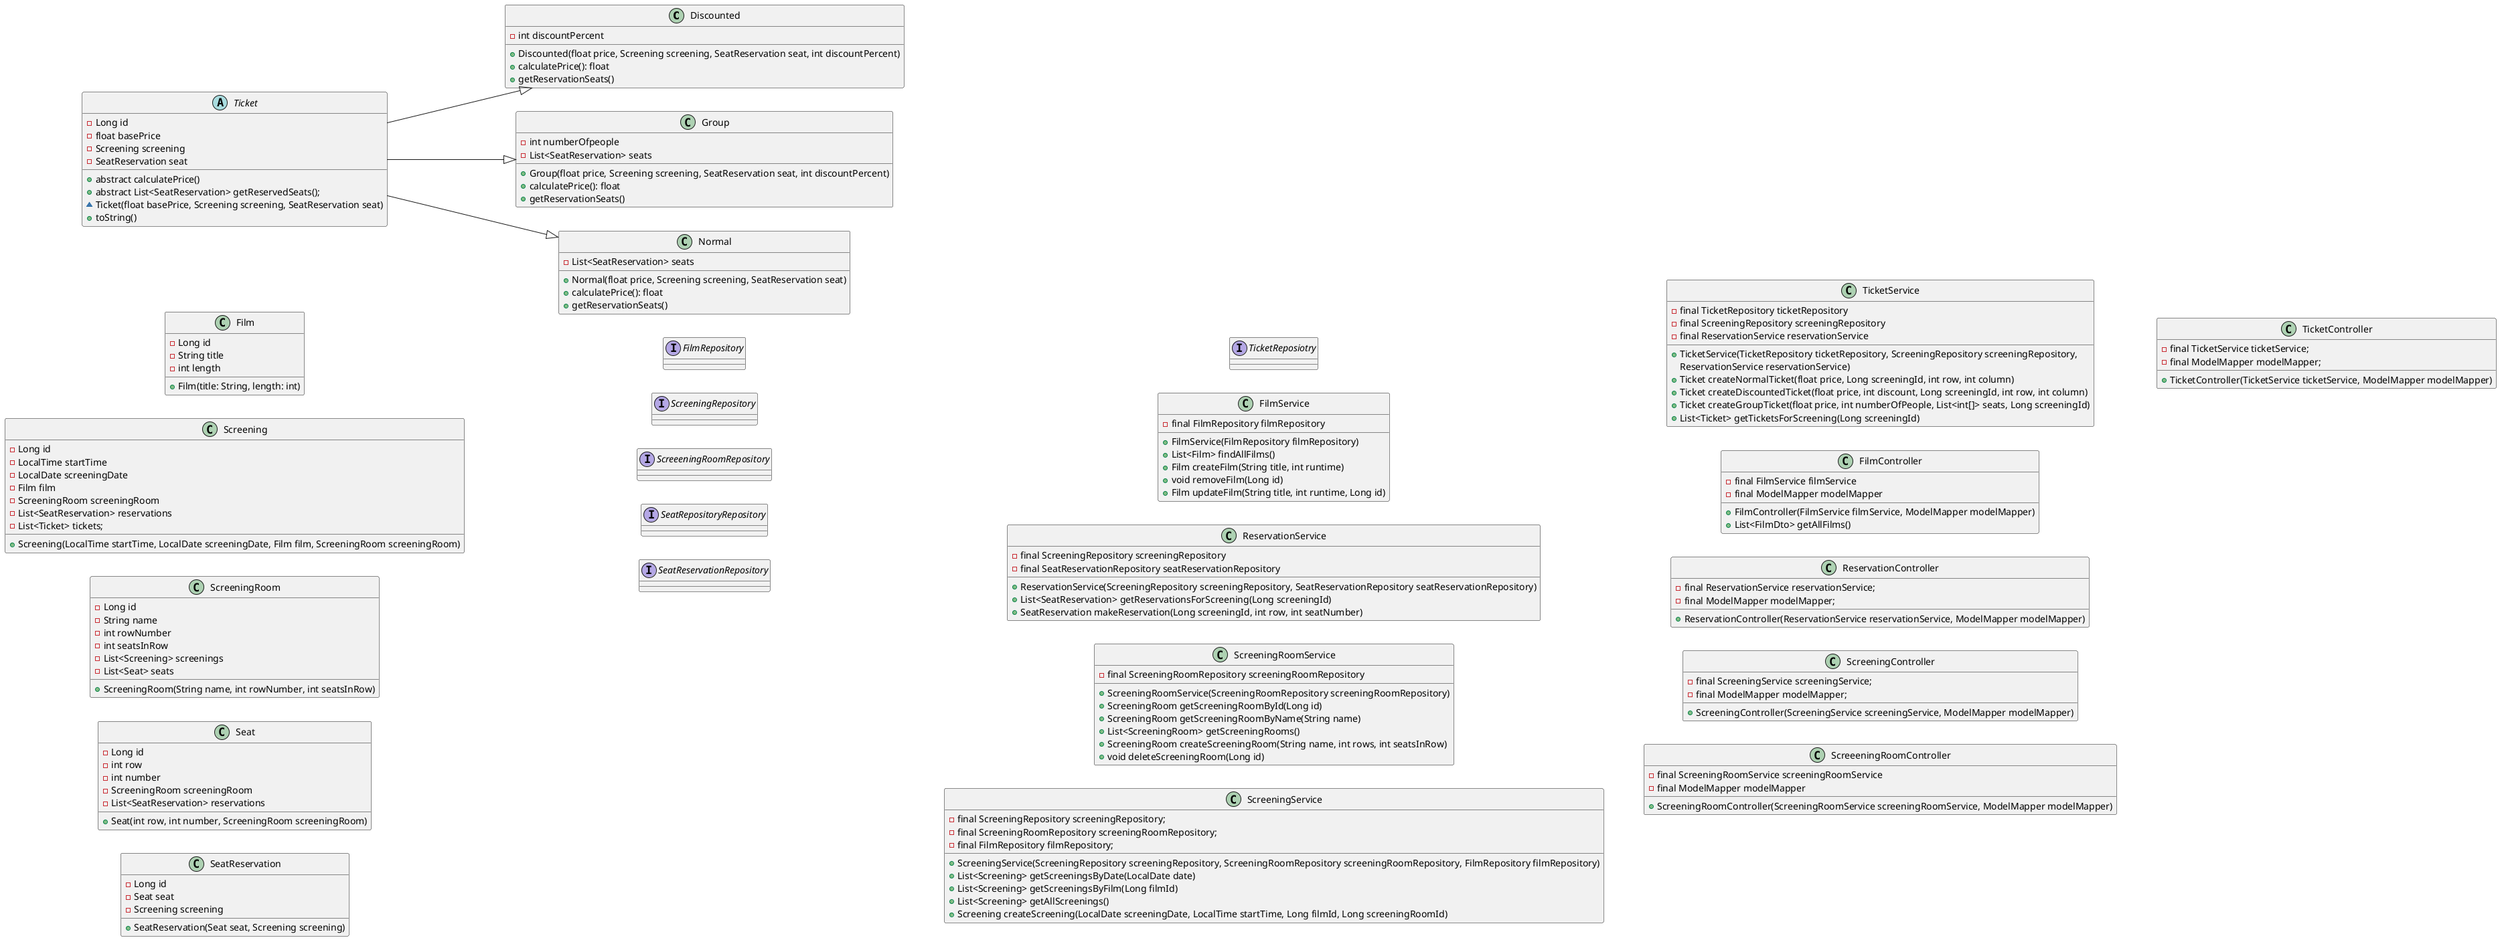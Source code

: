 @startuml classDiagram
left to right direction
class Discounted {
    -int discountPercent
    +Discounted(float price, Screening screening, SeatReservation seat, int discountPercent)
    +calculatePrice(): float
    +getReservationSeats()
}

class Film {
    -Long id
    -String title
    -int length
    +Film(title: String, length: int)
}

class Group {
    -int numberOfpeople
    -List<SeatReservation> seats
    +Group(float price, Screening screening, SeatReservation seat, int discountPercent)
    +calculatePrice(): float
    +getReservationSeats()
}

class Normal {
    -List<SeatReservation> seats
    +Normal(float price, Screening screening, SeatReservation seat)
    +calculatePrice(): float
    +getReservationSeats()
}

class Screening{
    -Long id
    -LocalTime startTime
    -LocalDate screeningDate
    -Film film
    -ScreeningRoom screeningRoom
    -List<SeatReservation> reservations
    -List<Ticket> tickets;
    +Screening(LocalTime startTime, LocalDate screeningDate, Film film, ScreeningRoom screeningRoom)
}

class ScreeningRoom{
    -Long id
    -String name
    -int rowNumber
    -int seatsInRow
    -List<Screening> screenings
    -List<Seat> seats
    +ScreeningRoom(String name, int rowNumber, int seatsInRow)
}

class Seat {
    -Long id
    -int row
    -int number
    -ScreeningRoom screeningRoom
    -List<SeatReservation> reservations
    +Seat(int row, int number, ScreeningRoom screeningRoom)
}

class SeatReservation {
    -Long id
    -Seat seat
    -Screening screening
    +SeatReservation(Seat seat, Screening screening)
}

abstract class Ticket {
    -Long id
    -float basePrice
    -Screening screening
    -SeatReservation seat
    +abstract calculatePrice()
    +abstract List<SeatReservation> getReservedSeats();
    ~Ticket(float basePrice, Screening screening, SeatReservation seat)
    +toString()
}
Ticket --|> Normal
Ticket --|> Group
Ticket --|> Discounted

interface FilmRepository 
interface ScreeningRepository
interface ScreeeningRoomRepository
interface SeatRepositoryRepository
interface SeatReservationRepository
interface TicketReposiotry

class FilmService {
    -final FilmRepository filmRepository
    +FilmService(FilmRepository filmRepository)
    +List<Film> findAllFilms()
    +Film createFilm(String title, int runtime)
    +void removeFilm(Long id)
    +Film updateFilm(String title, int runtime, Long id)
}

class ReservationService {
    -final ScreeningRepository screeningRepository
    -final SeatReservationRepository seatReservationRepository
    +ReservationService(ScreeningRepository screeningRepository, SeatReservationRepository seatReservationRepository)
    +List<SeatReservation> getReservationsForScreening(Long screeningId)
    +SeatReservation makeReservation(Long screeningId, int row, int seatNumber) 
}

class ScreeningRoomService {
    -final ScreeningRoomRepository screeningRoomRepository
    +ScreeningRoomService(ScreeningRoomRepository screeningRoomRepository)
    +ScreeningRoom getScreeningRoomById(Long id)
    +ScreeningRoom getScreeningRoomByName(String name)
    +List<ScreeningRoom> getScreeningRooms()
    +ScreeningRoom createScreeningRoom(String name, int rows, int seatsInRow)
    +void deleteScreeningRoom(Long id)
}

class ScreeningService {
    -final ScreeningRepository screeningRepository;
    -final ScreeningRoomRepository screeningRoomRepository;
    -final FilmRepository filmRepository;
    +ScreeningService(ScreeningRepository screeningRepository, ScreeningRoomRepository screeningRoomRepository, FilmRepository filmRepository)
    +List<Screening> getScreeningsByDate(LocalDate date)
    +List<Screening> getScreeningsByFilm(Long filmId)
    +List<Screening> getAllScreenings()
    +Screening createScreening(LocalDate screeningDate, LocalTime startTime, Long filmId, Long screeningRoomId)
}

class TicketService {
    -final TicketRepository ticketRepository
    -final ScreeningRepository screeningRepository
    -final ReservationService reservationService
    +TicketService(TicketRepository ticketRepository, ScreeningRepository screeningRepository,
                         ReservationService reservationService)
    +Ticket createNormalTicket(float price, Long screeningId, int row, int column)
    +Ticket createDiscountedTicket(float price, int discount, Long screeningId, int row, int column)
    +Ticket createGroupTicket(float price, int numberOfPeople, List<int[]> seats, Long screeningId)
    +List<Ticket> getTicketsForScreening(Long screeningId)
}

class FilmController {
    -final FilmService filmService
    -final ModelMapper modelMapper
    +FilmController(FilmService filmService, ModelMapper modelMapper)
    +List<FilmDto> getAllFilms()
}

class ReservationController {
    -final ReservationService reservationService;
    -final ModelMapper modelMapper;
    +ReservationController(ReservationService reservationService, ModelMapper modelMapper)
}

class ScreeningController {
    -final ScreeningService screeningService;
    -final ModelMapper modelMapper;
    +ScreeningController(ScreeningService screeningService, ModelMapper modelMapper)
}

class ScreeeningRoomController {
    -final ScreeningRoomService screeningRoomService
    -final ModelMapper modelMapper
    +ScreeningRoomController(ScreeningRoomService screeningRoomService, ModelMapper modelMapper)
}

class TicketController {
    -final TicketService ticketService;
    -final ModelMapper modelMapper;
    +TicketController(TicketService ticketService, ModelMapper modelMapper)
}

@enduml